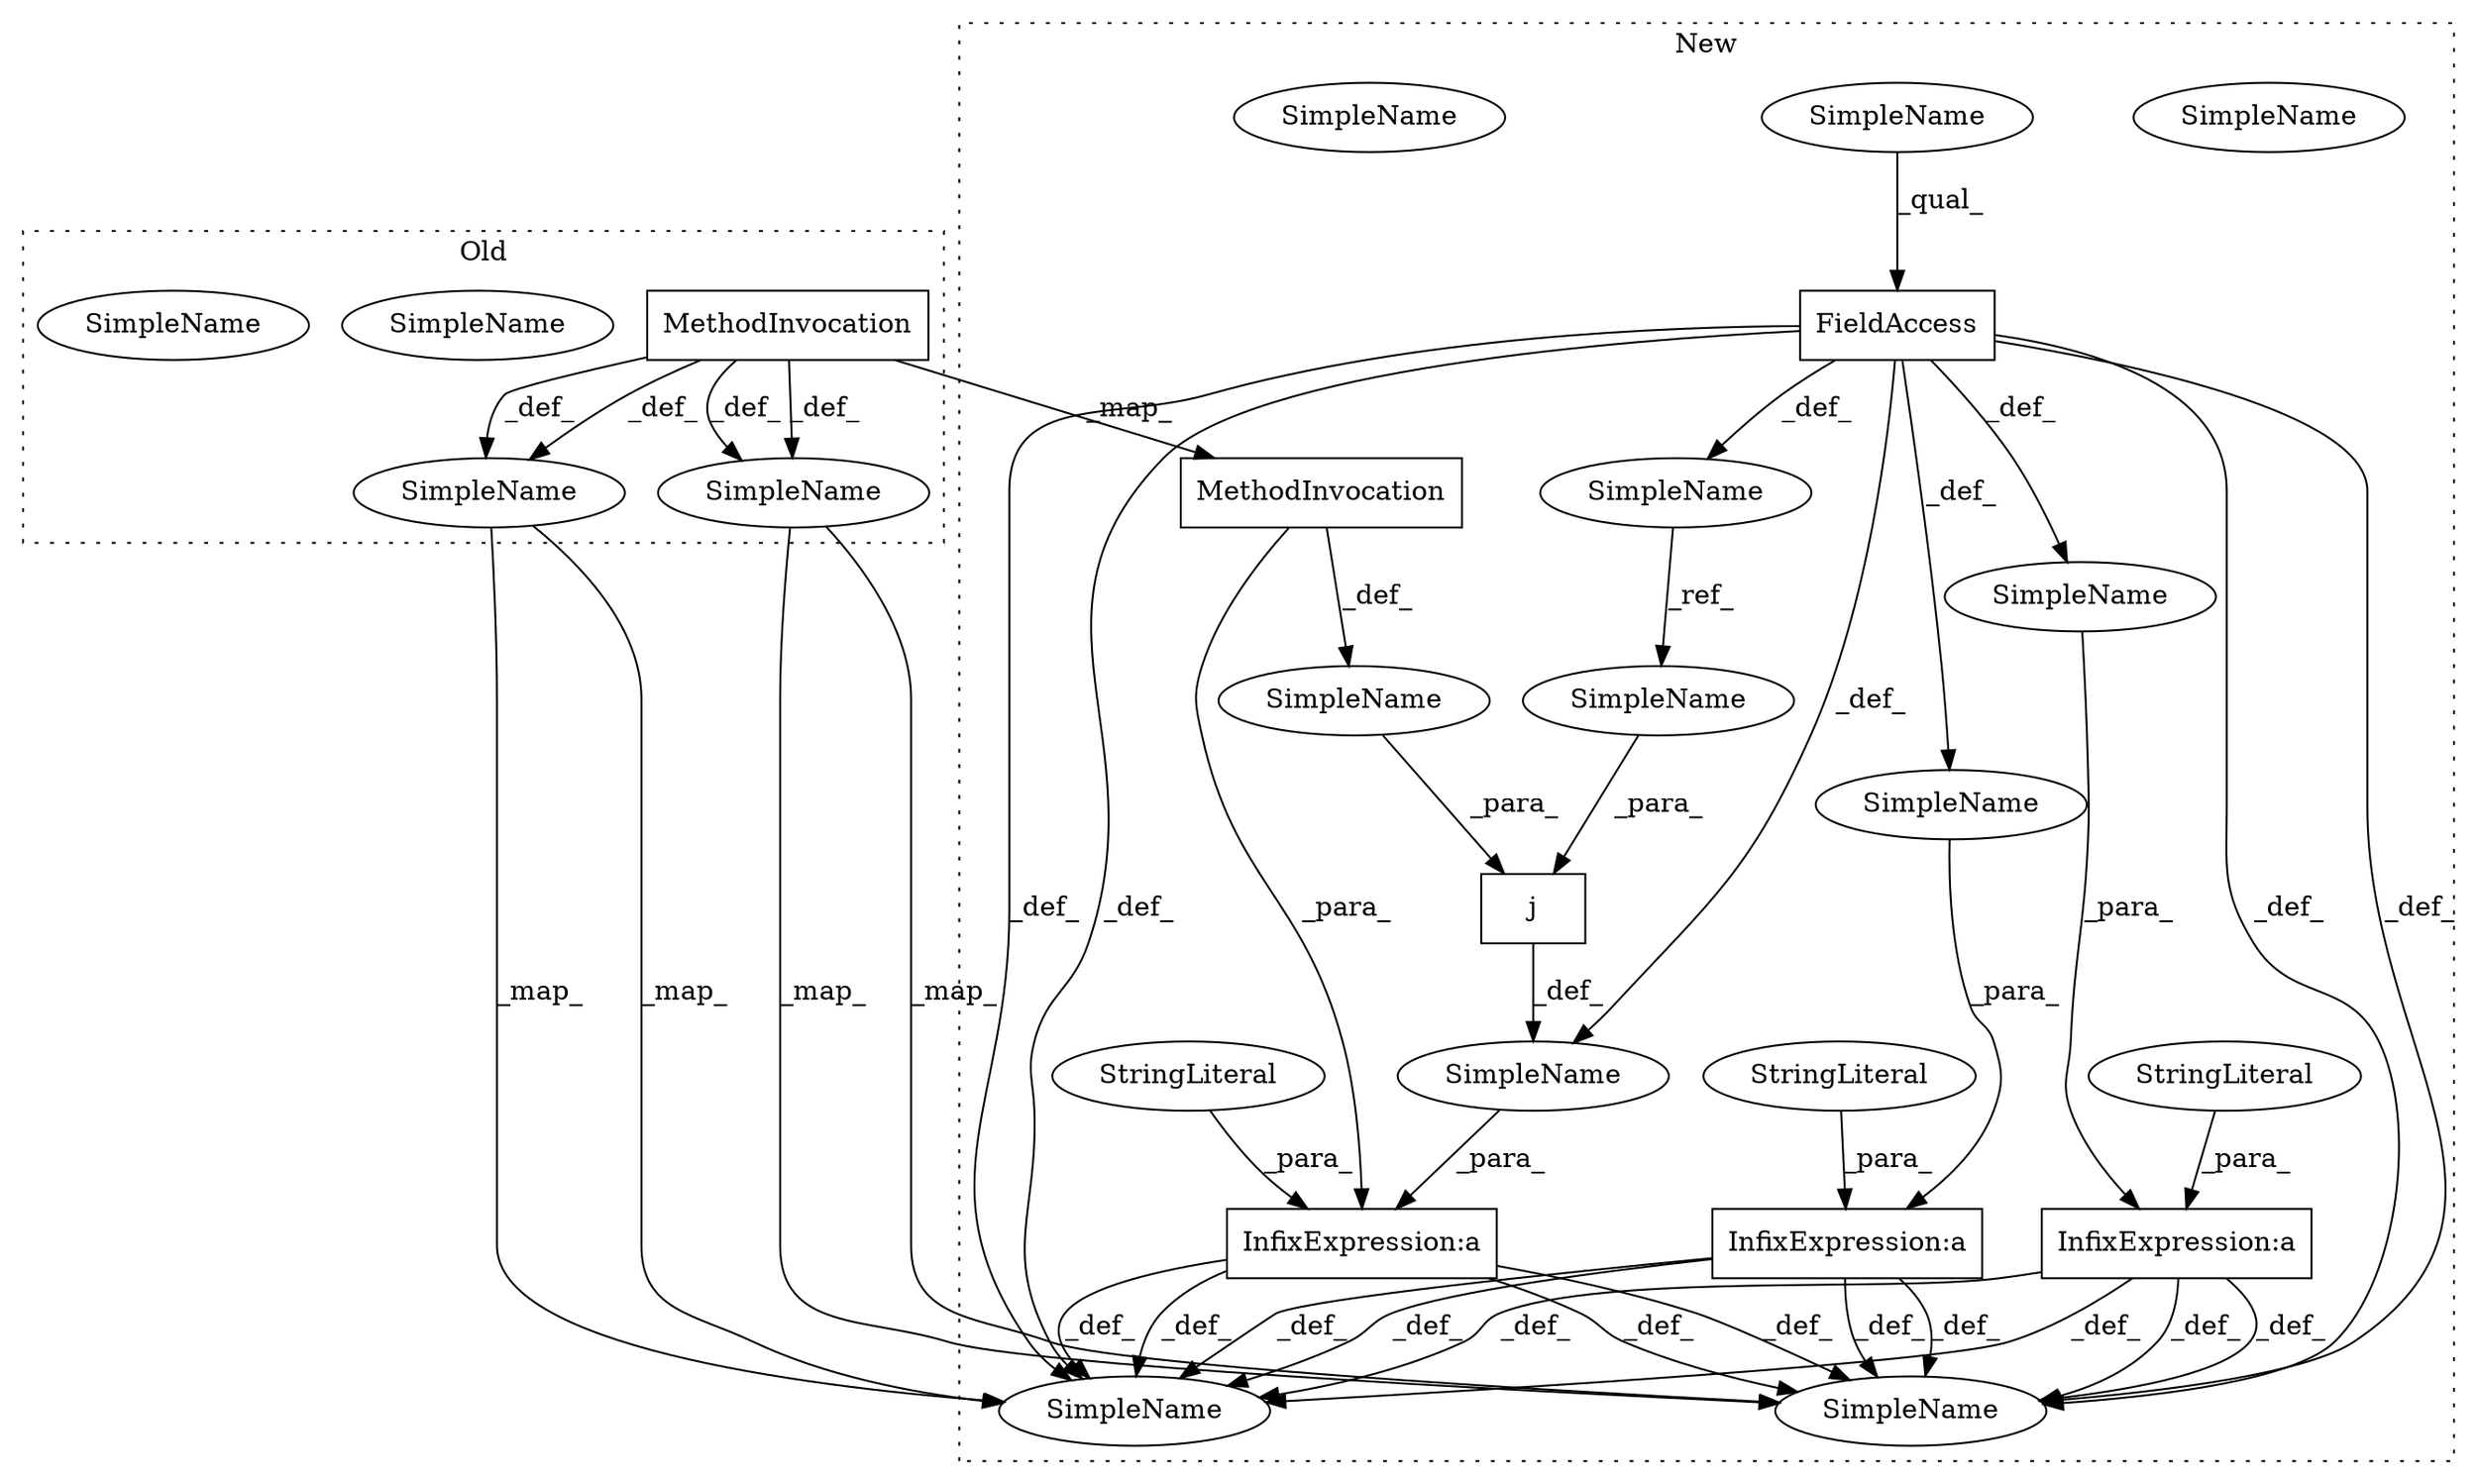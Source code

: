 digraph G {
subgraph cluster0 {
3 [label="MethodInvocation" a="32" s="3012,3027" l="8,1" shape="box"];
4 [label="SimpleName" a="42" s="3066" l="4" shape="ellipse"];
8 [label="SimpleName" a="42" s="3066" l="4" shape="ellipse"];
9 [label="SimpleName" a="42" s="2725" l="11" shape="ellipse"];
10 [label="SimpleName" a="42" s="2725" l="11" shape="ellipse"];
label = "Old";
style="dotted";
}
subgraph cluster1 {
1 [label="FieldAccess" a="22" s="2825" l="33" shape="box"];
2 [label="MethodInvocation" a="32" s="3278,3293" l="8,1" shape="box"];
5 [label="SimpleName" a="42" s="" l="" shape="ellipse"];
6 [label="SimpleName" a="42" s="" l="" shape="ellipse"];
7 [label="SimpleName" a="42" s="2818" l="6" shape="ellipse"];
11 [label="SimpleName" a="42" s="2864" l="11" shape="ellipse"];
12 [label="SimpleName" a="42" s="3259" l="6" shape="ellipse"];
13 [label="SimpleName" a="42" s="" l="" shape="ellipse"];
14 [label="SimpleName" a="42" s="" l="" shape="ellipse"];
15 [label="SimpleName" a="42" s="3334" l="4" shape="ellipse"];
16 [label="SimpleName" a="42" s="" l="" shape="ellipse"];
17 [label="SimpleName" a="42" s="2864" l="11" shape="ellipse"];
18 [label="SimpleName" a="42" s="3334" l="4" shape="ellipse"];
19 [label="StringLiteral" a="45" s="3154" l="13" shape="ellipse"];
20 [label="StringLiteral" a="45" s="3076" l="13" shape="ellipse"];
21 [label="StringLiteral" a="45" s="3238" l="13" shape="ellipse"];
22 [label="j" a="106" s="3259" l="35" shape="box"];
23 [label="InfixExpression:a" a="27" s="3251" l="8" shape="box"];
24 [label="InfixExpression:a" a="27" s="3089" l="8" shape="box"];
25 [label="InfixExpression:a" a="27" s="3167" l="8" shape="box"];
label = "New";
style="dotted";
}
1 -> 5 [label="_def_"];
1 -> 14 [label="_def_"];
1 -> 11 [label="_def_"];
1 -> 18 [label="_def_"];
1 -> 18 [label="_def_"];
1 -> 6 [label="_def_"];
1 -> 11 [label="_def_"];
1 -> 7 [label="_def_"];
2 -> 23 [label="_para_"];
2 -> 13 [label="_def_"];
3 -> 2 [label="_map_"];
3 -> 4 [label="_def_"];
3 -> 4 [label="_def_"];
3 -> 10 [label="_def_"];
3 -> 10 [label="_def_"];
4 -> 18 [label="_map_"];
4 -> 18 [label="_map_"];
5 -> 25 [label="_para_"];
6 -> 24 [label="_para_"];
7 -> 12 [label="_ref_"];
10 -> 11 [label="_map_"];
10 -> 11 [label="_map_"];
12 -> 22 [label="_para_"];
13 -> 22 [label="_para_"];
14 -> 23 [label="_para_"];
16 -> 1 [label="_qual_"];
19 -> 25 [label="_para_"];
20 -> 24 [label="_para_"];
21 -> 23 [label="_para_"];
22 -> 14 [label="_def_"];
23 -> 11 [label="_def_"];
23 -> 18 [label="_def_"];
23 -> 11 [label="_def_"];
23 -> 18 [label="_def_"];
24 -> 18 [label="_def_"];
24 -> 11 [label="_def_"];
24 -> 11 [label="_def_"];
24 -> 18 [label="_def_"];
25 -> 11 [label="_def_"];
25 -> 18 [label="_def_"];
25 -> 11 [label="_def_"];
25 -> 18 [label="_def_"];
}